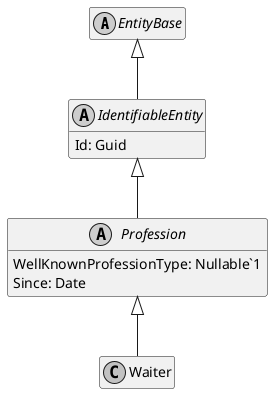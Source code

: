 ﻿@startuml
skinparam monochrome true
hide empty members

abstract class EntityBase {
}

EntityBase <|-- IdentifiableEntity

abstract class IdentifiableEntity {
    Id: Guid
}

IdentifiableEntity <|-- Profession

abstract class Profession {
    WellKnownProfessionType: Nullable`1
    Since: Date
}

Profession <|-- Waiter

class Waiter {
}

@enduml
